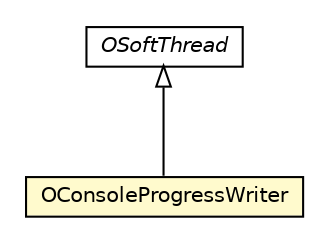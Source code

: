 #!/usr/local/bin/dot
#
# Class diagram 
# Generated by UMLGraph version R5_6-24-gf6e263 (http://www.umlgraph.org/)
#

digraph G {
	edge [fontname="Helvetica",fontsize=10,labelfontname="Helvetica",labelfontsize=10];
	node [fontname="Helvetica",fontsize=10,shape=plaintext];
	nodesep=0.25;
	ranksep=0.5;
	// com.orientechnologies.common.thread.OSoftThread
	c2484323 [label=<<table title="com.orientechnologies.common.thread.OSoftThread" border="0" cellborder="1" cellspacing="0" cellpadding="2" port="p" href="../../common/thread/OSoftThread.html">
		<tr><td><table border="0" cellspacing="0" cellpadding="1">
<tr><td align="center" balign="center"><font face="Helvetica-Oblique"> OSoftThread </font></td></tr>
		</table></td></tr>
		</table>>, URL="../../common/thread/OSoftThread.html", fontname="Helvetica", fontcolor="black", fontsize=10.0];
	// com.orientechnologies.orient.stresstest.OConsoleProgressWriter
	c2486275 [label=<<table title="com.orientechnologies.orient.stresstest.OConsoleProgressWriter" border="0" cellborder="1" cellspacing="0" cellpadding="2" port="p" bgcolor="lemonChiffon" href="./OConsoleProgressWriter.html">
		<tr><td><table border="0" cellspacing="0" cellpadding="1">
<tr><td align="center" balign="center"> OConsoleProgressWriter </td></tr>
		</table></td></tr>
		</table>>, URL="./OConsoleProgressWriter.html", fontname="Helvetica", fontcolor="black", fontsize=10.0];
	//com.orientechnologies.orient.stresstest.OConsoleProgressWriter extends com.orientechnologies.common.thread.OSoftThread
	c2484323:p -> c2486275:p [dir=back,arrowtail=empty];
}


